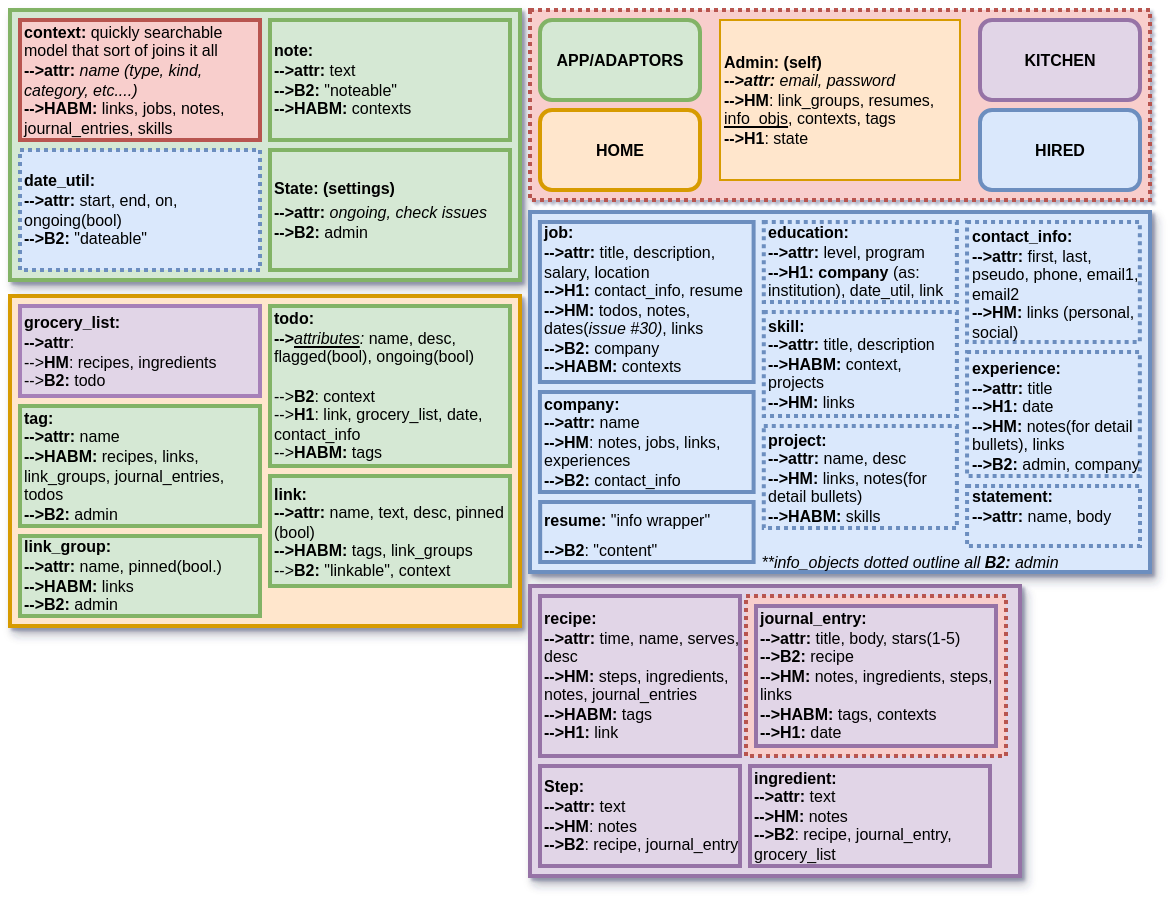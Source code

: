 <mxfile compressed="true" version="16.0.2" type="device"><diagram id="ImDymK1f7_B1jzTCU4_X" name="Page-1"><mxGraphModel dx="632" dy="487" grid="1" gridSize="5" guides="1" tooltips="1" connect="1" arrows="1" fold="1" page="1" pageScale="1" pageWidth="1100" pageHeight="850" math="0" shadow="1"><root><mxCell id="0"/><mxCell id="1" parent="0"/><mxCell id="bt28WQiRK-6ye6KYPw5y-67" value="" style="rounded=0;whiteSpace=wrap;html=1;shadow=1;glass=0;sketch=0;fontSize=7;strokeColor=#d79b00;strokeWidth=2;fillColor=#ffe6cc;container=0;" parent="1" vertex="1"><mxGeometry x="965" y="150" width="255" height="165" as="geometry"/></mxCell><mxCell id="2bVXGxjIuSOYn5E7sEBi-6" value="" style="group" vertex="1" connectable="0" parent="1"><mxGeometry x="970" y="155" width="245" height="155" as="geometry"/></mxCell><mxCell id="bt28WQiRK-6ye6KYPw5y-7" value="&lt;b&gt;link:&lt;/b&gt;&lt;br&gt;&lt;b&gt;--&amp;gt;&lt;/b&gt;&lt;b&gt;attr:&lt;/b&gt; name, text, desc, pinned (bool)&lt;br&gt;&lt;b&gt;--&amp;gt;HABM:&lt;/b&gt; tags, link_groups&lt;br&gt;--&amp;gt;&lt;b&gt;B2:&lt;/b&gt; &quot;linkable&quot;, context" style="rounded=0;whiteSpace=wrap;html=1;fontSize=8;align=left;fillColor=#d5e8d4;strokeColor=#82b366;rotation=0;container=0;strokeWidth=2;" parent="2bVXGxjIuSOYn5E7sEBi-6" vertex="1"><mxGeometry x="125" y="85" width="120" height="55" as="geometry"/></mxCell><mxCell id="bt28WQiRK-6ye6KYPw5y-10" value="&lt;b&gt;tag:&amp;nbsp;&lt;/b&gt;&lt;br&gt;&lt;b&gt;--&amp;gt;attr:&lt;/b&gt;&lt;i&gt;&amp;nbsp;&lt;/i&gt;name&lt;br&gt;&lt;b&gt;--&amp;gt;HABM:&lt;/b&gt;&amp;nbsp;recipes, links, link_groups, journal_entries, todos&lt;br&gt;&lt;b&gt;--&amp;gt;B2:&lt;/b&gt; admin" style="rounded=0;whiteSpace=wrap;html=1;fontSize=8;align=left;fillColor=#d5e8d4;strokeColor=#82b366;rotation=0;container=0;strokeWidth=2;" parent="2bVXGxjIuSOYn5E7sEBi-6" vertex="1"><mxGeometry y="50" width="120" height="60" as="geometry"/></mxCell><mxCell id="bt28WQiRK-6ye6KYPw5y-23" value="&lt;b&gt;grocery_list:&lt;/b&gt;&lt;br&gt;&lt;b&gt;--&amp;gt;attr&lt;/b&gt;:&lt;br&gt;--&amp;gt;&lt;b&gt;HM&lt;/b&gt;: recipes, ingredients&lt;br&gt;--&amp;gt;&lt;b&gt;B2: &lt;/b&gt;todo" style="rounded=0;whiteSpace=wrap;html=1;fontSize=8;align=left;fillColor=#e1d5e7;strokeColor=#A680B8;rotation=0;container=0;strokeWidth=2;" parent="2bVXGxjIuSOYn5E7sEBi-6" vertex="1"><mxGeometry width="120" height="45" as="geometry"/></mxCell><mxCell id="bt28WQiRK-6ye6KYPw5y-24" value="&lt;b&gt;todo:&lt;/b&gt;&lt;br&gt;&lt;b&gt;--&amp;gt;&lt;/b&gt;&lt;i&gt;&lt;u&gt;attributes&lt;/u&gt;: &lt;/i&gt;name, desc,&amp;nbsp; flagged(bool), ongoing(bool)&lt;br&gt;&lt;br&gt;--&amp;gt;&lt;b&gt;B2&lt;/b&gt;: context&lt;br&gt;--&amp;gt;&lt;b&gt;H1&lt;/b&gt;: link, grocery_list, date, contact_info&lt;br&gt;--&amp;gt;&lt;b&gt;HABM: &lt;/b&gt;tags" style="rounded=0;whiteSpace=wrap;html=1;fontSize=8;align=left;fillColor=#d5e8d4;strokeColor=#82b366;rotation=0;container=0;strokeWidth=2;" parent="2bVXGxjIuSOYn5E7sEBi-6" vertex="1"><mxGeometry x="125" width="120" height="80" as="geometry"/></mxCell><mxCell id="bXCQmQiE10ZwkFKLM6Ez-23" value="&lt;b&gt;link_group:&amp;nbsp;&lt;/b&gt;&lt;br&gt;&lt;b&gt;--&amp;gt;attr:&lt;/b&gt;&lt;i&gt;&amp;nbsp;&lt;/i&gt;name, pinned(bool.)&lt;br&gt;&lt;b&gt;--&amp;gt;HABM:&lt;/b&gt;&amp;nbsp;links&lt;br&gt;&lt;b&gt;--&amp;gt;B2: &lt;/b&gt;admin" style="rounded=0;whiteSpace=wrap;html=1;fontSize=8;align=left;fillColor=#d5e8d4;strokeColor=#82b366;rotation=0;container=0;strokeWidth=2;" parent="2bVXGxjIuSOYn5E7sEBi-6" vertex="1"><mxGeometry y="115" width="120" height="40" as="geometry"/></mxCell><mxCell id="2bVXGxjIuSOYn5E7sEBi-8" value="" style="group" vertex="1" connectable="0" parent="1"><mxGeometry x="965" y="7" width="255" height="135" as="geometry"/></mxCell><mxCell id="bt28WQiRK-6ye6KYPw5y-39" value="" style="rounded=0;whiteSpace=wrap;html=1;shadow=1;glass=0;sketch=0;fontSize=7;strokeColor=#82b366;strokeWidth=2;fillColor=#d5e8d4;" parent="2bVXGxjIuSOYn5E7sEBi-8" vertex="1"><mxGeometry width="255" height="135" as="geometry"/></mxCell><mxCell id="2bVXGxjIuSOYn5E7sEBi-7" value="" style="group" vertex="1" connectable="0" parent="2bVXGxjIuSOYn5E7sEBi-8"><mxGeometry x="5" y="5" width="245" height="125" as="geometry"/></mxCell><mxCell id="bt28WQiRK-6ye6KYPw5y-2" value="&lt;b&gt;State: (settings)&lt;br&gt;&lt;/b&gt;&lt;font size=&quot;1&quot;&gt;&lt;span style=&quot;font-size: 8px&quot;&gt;&lt;b&gt;--&amp;gt;attr:&lt;/b&gt;&lt;i&gt; ongoing, check issues&lt;/i&gt;&lt;/span&gt;&lt;/font&gt;&lt;br&gt;&lt;b&gt;--&amp;gt;&lt;/b&gt;&lt;b&gt;B2: &lt;/b&gt;admin&amp;nbsp;" style="rounded=0;whiteSpace=wrap;html=1;fontSize=8;align=left;fillColor=#d5e8d4;strokeColor=#82b366;rotation=0;container=0;strokeWidth=2;shadow=0;" parent="2bVXGxjIuSOYn5E7sEBi-7" vertex="1"><mxGeometry x="125" y="65" width="120" height="60" as="geometry"/></mxCell><mxCell id="bt28WQiRK-6ye6KYPw5y-8" value="&lt;b&gt;context: &lt;/b&gt;quickly searchable model that sort of joins it all&lt;br&gt;&lt;b&gt;--&amp;gt;attr:&lt;/b&gt;&lt;i&gt;&amp;nbsp;name (type, kind, category, etc....)&lt;/i&gt;&lt;br&gt;&lt;b&gt;--&amp;gt;HABM: &lt;/b&gt;links, jobs, notes, journal_entries, skills" style="rounded=0;whiteSpace=wrap;html=1;fontSize=8;align=left;fillColor=#f8cecc;strokeColor=#b85450;rotation=0;container=0;strokeWidth=2;" parent="2bVXGxjIuSOYn5E7sEBi-7" vertex="1"><mxGeometry width="120" height="60" as="geometry"/></mxCell><mxCell id="bt28WQiRK-6ye6KYPw5y-11" value="&lt;b&gt;note:&amp;nbsp;&lt;/b&gt;&lt;br&gt;&lt;b&gt;--&amp;gt;attr:&lt;/b&gt; text&lt;br&gt;&lt;b&gt;--&amp;gt;B2: &lt;/b&gt;&quot;noteable&quot;&lt;br&gt;&lt;b&gt;--&amp;gt;HABM: &lt;/b&gt;contexts" style="rounded=0;whiteSpace=wrap;html=1;fontSize=8;align=left;fillColor=#d5e8d4;strokeColor=#82b366;rotation=0;container=0;strokeWidth=2;shadow=0;" parent="2bVXGxjIuSOYn5E7sEBi-7" vertex="1"><mxGeometry x="125" width="120" height="60" as="geometry"/></mxCell><mxCell id="bt28WQiRK-6ye6KYPw5y-84" value="&lt;span style=&quot;font-size: 8px&quot;&gt;&lt;b&gt;date_util:&lt;/b&gt;&lt;br&gt;&lt;b&gt;--&amp;gt;attr: &lt;/b&gt;start, end, on, ongoing(bool)&lt;br&gt;&lt;b&gt;--&amp;gt;B2: &lt;/b&gt;&quot;dateable&quot;&lt;br&gt;&lt;/span&gt;" style="rounded=0;whiteSpace=wrap;html=1;shadow=0;glass=0;sketch=0;fontSize=7;strokeColor=#6c8ebf;strokeWidth=2;fillColor=#dae8fc;align=left;dashed=1;dashPattern=1 1;" parent="2bVXGxjIuSOYn5E7sEBi-7" vertex="1"><mxGeometry y="65" width="120" height="60" as="geometry"/></mxCell><mxCell id="2bVXGxjIuSOYn5E7sEBi-11" value="" style="group" vertex="1" connectable="0" parent="1"><mxGeometry x="1225" y="7" width="310" height="95" as="geometry"/></mxCell><mxCell id="bXCQmQiE10ZwkFKLM6Ez-20" value="" style="rounded=0;whiteSpace=wrap;html=1;shadow=0;glass=0;sketch=0;fontSize=8;strokeWidth=2;align=left;fillColor=#f8cecc;strokeColor=#b85450;dashed=1;dashPattern=1 1;" parent="2bVXGxjIuSOYn5E7sEBi-11" vertex="1"><mxGeometry width="310" height="95" as="geometry"/></mxCell><mxCell id="2bVXGxjIuSOYn5E7sEBi-10" value="" style="group" vertex="1" connectable="0" parent="2bVXGxjIuSOYn5E7sEBi-11"><mxGeometry x="5" y="5" width="300" height="85" as="geometry"/></mxCell><mxCell id="bt28WQiRK-6ye6KYPw5y-1" value="&lt;b&gt;Admin: (self)&lt;/b&gt;&lt;br&gt;&lt;b&gt;--&amp;gt;&lt;/b&gt;&lt;i&gt;&lt;b&gt;attr:&lt;/b&gt; email, password&lt;/i&gt;&lt;br&gt;&lt;b&gt;--&amp;gt;HM&lt;/b&gt;: link_groups, resumes, &lt;u&gt;info_objs&lt;/u&gt;, contexts, tags&lt;br&gt;&lt;b&gt;--&amp;gt;H1&lt;/b&gt;: state" style="rounded=0;whiteSpace=wrap;html=1;fontSize=8;align=left;fillColor=#ffe6cc;strokeColor=#d79b00;rotation=0;container=0;" parent="2bVXGxjIuSOYn5E7sEBi-10" vertex="1"><mxGeometry x="90" width="120" height="80" as="geometry"/></mxCell><mxCell id="2bVXGxjIuSOYn5E7sEBi-9" value="" style="group" vertex="1" connectable="0" parent="2bVXGxjIuSOYn5E7sEBi-10"><mxGeometry width="300" height="85" as="geometry"/></mxCell><mxCell id="bt28WQiRK-6ye6KYPw5y-46" value="&lt;b&gt;KITCHEN&lt;br&gt;&lt;/b&gt;" style="rounded=1;whiteSpace=wrap;html=1;fontSize=8;align=center;fillColor=#e1d5e7;strokeColor=#9673a6;rotation=0;container=0;strokeWidth=2;" parent="2bVXGxjIuSOYn5E7sEBi-9" vertex="1"><mxGeometry x="220" width="80" height="40" as="geometry"/></mxCell><mxCell id="bt28WQiRK-6ye6KYPw5y-47" value="&lt;b&gt;HIRED&lt;br&gt;&lt;/b&gt;" style="rounded=1;whiteSpace=wrap;html=1;fontSize=8;align=center;fillColor=#dae8fc;strokeColor=#6c8ebf;rotation=0;container=0;strokeWidth=2;" parent="2bVXGxjIuSOYn5E7sEBi-9" vertex="1"><mxGeometry x="220" y="45" width="80" height="40" as="geometry"/></mxCell><mxCell id="bt28WQiRK-6ye6KYPw5y-45" value="&lt;b&gt;APP/ADAPTORS&lt;br&gt;&lt;/b&gt;" style="rounded=1;whiteSpace=wrap;html=1;fontSize=8;align=center;fillColor=#d5e8d4;strokeColor=#82b366;rotation=0;container=0;strokeWidth=2;" parent="2bVXGxjIuSOYn5E7sEBi-9" vertex="1"><mxGeometry width="80" height="40" as="geometry"/></mxCell><mxCell id="bt28WQiRK-6ye6KYPw5y-66" value="&lt;b&gt;HOME&lt;br&gt;&lt;/b&gt;" style="rounded=1;whiteSpace=wrap;html=1;fontSize=8;align=center;fillColor=#ffe6cc;strokeColor=#d79b00;rotation=0;container=0;strokeWidth=2;" parent="2bVXGxjIuSOYn5E7sEBi-9" vertex="1"><mxGeometry y="45" width="80" height="40" as="geometry"/></mxCell><mxCell id="bt28WQiRK-6ye6KYPw5y-33" value="" style="rounded=0;whiteSpace=wrap;html=1;shadow=1;glass=0;sketch=0;fontSize=7;strokeColor=#9673a6;strokeWidth=2;fillColor=#e1d5e7;" parent="1" vertex="1"><mxGeometry x="1225" y="295" width="245" height="145" as="geometry"/></mxCell><mxCell id="bt28WQiRK-6ye6KYPw5y-17" value="&lt;b&gt;recipe:&lt;/b&gt;&lt;br&gt;&lt;b&gt;--&amp;gt;attr:&lt;/b&gt; time, name, serves, desc&lt;br&gt;&lt;b&gt;--&amp;gt;HM:&lt;/b&gt; steps, ingredients, notes, journal_entries&lt;br&gt;&lt;b&gt;--&amp;gt;HABM: &lt;/b&gt;tags&lt;br&gt;&lt;b&gt;--&amp;gt;H1:&lt;/b&gt;&amp;nbsp;link" style="rounded=0;whiteSpace=wrap;html=1;fontSize=8;align=left;fillColor=#e1d5e7;strokeColor=#9673a6;rotation=0;container=0;strokeWidth=2;" parent="1" vertex="1"><mxGeometry x="1230" y="300" width="100" height="80" as="geometry"/></mxCell><mxCell id="bt28WQiRK-6ye6KYPw5y-53" value="" style="rounded=0;whiteSpace=wrap;html=1;shadow=0;glass=0;sketch=0;fontSize=8;strokeWidth=2;align=left;fillColor=#f8cecc;strokeColor=#b85450;dashed=1;dashPattern=1 1;" parent="1" vertex="1"><mxGeometry x="1333" y="300" width="130" height="80" as="geometry"/></mxCell><mxCell id="bt28WQiRK-6ye6KYPw5y-20" value="&lt;b&gt;journal_entry:&amp;nbsp;&lt;/b&gt;&lt;br&gt;&lt;b&gt;--&amp;gt;&lt;/b&gt;&lt;b&gt;attr:&lt;/b&gt; title, body, stars(1-5)&lt;br&gt;&lt;b&gt;--&amp;gt;B2:&lt;/b&gt; recipe&lt;br&gt;&lt;b&gt;--&amp;gt;HM: &lt;/b&gt;notes, ingredients, steps, links&lt;br&gt;&lt;b&gt;--&amp;gt;&lt;/b&gt;&lt;b&gt;HABM: &lt;/b&gt;tags, contexts&lt;br&gt;&lt;b&gt;--&amp;gt;H1: &lt;/b&gt;date" style="rounded=0;whiteSpace=wrap;html=1;fontSize=8;align=left;fillColor=#e1d5e7;strokeColor=#9673a6;rotation=0;container=0;strokeWidth=2;" parent="1" vertex="1"><mxGeometry x="1338" y="305" width="120" height="70" as="geometry"/></mxCell><mxCell id="bt28WQiRK-6ye6KYPw5y-21" value="&lt;b&gt;ingredient:&lt;/b&gt;&lt;br&gt;&lt;b&gt;--&amp;gt;&lt;/b&gt;&lt;b&gt;attr:&lt;/b&gt; text&lt;br&gt;&lt;b&gt;--&amp;gt;HM: &lt;/b&gt;notes&lt;br&gt;&lt;b&gt;--&amp;gt;B2&lt;/b&gt;: recipe, journal_entry, grocery_list" style="rounded=0;whiteSpace=wrap;html=1;fontSize=8;align=left;fillColor=#e1d5e7;strokeColor=#9673a6;rotation=0;container=0;strokeWidth=2;" parent="1" vertex="1"><mxGeometry x="1335" y="385" width="120" height="50" as="geometry"/></mxCell><mxCell id="bt28WQiRK-6ye6KYPw5y-22" value="&lt;b&gt;Step:&lt;/b&gt;&lt;br&gt;&lt;b&gt;--&amp;gt;attr:&lt;/b&gt;&lt;i&gt;&amp;nbsp;&lt;/i&gt;text&lt;br&gt;&lt;b&gt;--&amp;gt;HM&lt;/b&gt;: notes&lt;br&gt;&lt;b&gt;--&amp;gt;B2&lt;/b&gt;: recipe, journal_entry" style="rounded=0;whiteSpace=wrap;html=1;fontSize=8;align=left;fillColor=#e1d5e7;strokeColor=#9673a6;rotation=0;container=0;strokeWidth=2;" parent="1" vertex="1"><mxGeometry x="1230" y="385" width="100" height="50" as="geometry"/></mxCell><mxCell id="bt28WQiRK-6ye6KYPw5y-43" value="" style="rounded=0;whiteSpace=wrap;html=1;shadow=1;glass=0;sketch=0;fontSize=7;strokeColor=#6c8ebf;strokeWidth=2;fillColor=#dae8fc;" parent="1" vertex="1"><mxGeometry x="1225" y="108" width="310" height="180" as="geometry"/></mxCell><mxCell id="2bVXGxjIuSOYn5E7sEBi-3" value="" style="group" vertex="1" connectable="0" parent="1"><mxGeometry x="1229.96" y="113" width="106.843" height="170" as="geometry"/></mxCell><mxCell id="bt28WQiRK-6ye6KYPw5y-25" value="&lt;b&gt;company:&lt;/b&gt;&lt;br&gt;&lt;b&gt;--&amp;gt;attr:&lt;/b&gt; name&lt;br&gt;&lt;b&gt;--&amp;gt;HM&lt;/b&gt;: notes, jobs, links, experiences&lt;br&gt;&lt;b&gt;--&amp;gt;B2: &lt;/b&gt;contact_info" style="rounded=0;whiteSpace=wrap;html=1;fontSize=8;align=left;fillColor=#dae8fc;strokeColor=#6c8ebf;rotation=0;container=0;strokeWidth=2;" parent="2bVXGxjIuSOYn5E7sEBi-3" vertex="1"><mxGeometry y="85" width="106.843" height="50" as="geometry"/></mxCell><mxCell id="bt28WQiRK-6ye6KYPw5y-87" value="&lt;span style=&quot;font-size: 8px&quot;&gt;&lt;b&gt;job:&lt;/b&gt;&lt;br&gt;&lt;b&gt;--&amp;gt;attr: &lt;/b&gt;title, description, salary, location&lt;br&gt;&lt;b&gt;--&amp;gt;H1: &lt;/b&gt;contact_info, resume&lt;br&gt;&lt;b&gt;--&amp;gt;HM: &lt;/b&gt;todos, notes, dates(&lt;i&gt;issue #30)&lt;/i&gt;, links&lt;br&gt;&lt;b&gt;--&amp;gt;B2:&lt;/b&gt;&amp;nbsp;company&lt;br&gt;&lt;b&gt;--&amp;gt;HABM: &lt;/b&gt;contexts&lt;br&gt;&lt;br&gt;&lt;/span&gt;" style="rounded=0;whiteSpace=wrap;html=1;shadow=0;glass=0;sketch=0;fontSize=7;strokeColor=#6c8ebf;strokeWidth=2;fillColor=#dae8fc;align=left;labelPosition=center;verticalLabelPosition=middle;verticalAlign=middle;spacingTop=7;" parent="2bVXGxjIuSOYn5E7sEBi-3" vertex="1"><mxGeometry width="106.843" height="80" as="geometry"/></mxCell><mxCell id="2bVXGxjIuSOYn5E7sEBi-1" value="&lt;b style=&quot;font-size: 8px&quot;&gt;resume:&amp;nbsp;&lt;/b&gt;&lt;span style=&quot;font-size: 8px&quot;&gt;&quot;info wrapper&quot;&lt;br&gt;&lt;/span&gt;&lt;b style=&quot;font-size: 8px&quot;&gt;--&amp;gt;B2&lt;/b&gt;&lt;span style=&quot;font-size: 8px&quot;&gt;: &quot;content&quot;&lt;/span&gt;" style="text;html=1;strokeColor=#6c8ebf;fillColor=#dae8fc;align=left;verticalAlign=middle;whiteSpace=wrap;rounded=0;strokeWidth=2;" vertex="1" parent="2bVXGxjIuSOYn5E7sEBi-3"><mxGeometry x="0.122" y="140" width="106.721" height="30" as="geometry"/></mxCell><mxCell id="bt28WQiRK-6ye6KYPw5y-73" value="&lt;font size=&quot;1&quot;&gt;&lt;span style=&quot;font-size: 8px&quot;&gt;&lt;b&gt;contact_info:&lt;/b&gt;&lt;br&gt;&lt;div&gt;&lt;b style=&quot;font-weight: bold&quot;&gt;--&amp;gt;&lt;/b&gt;&lt;b&gt;attr:&lt;/b&gt; first, last, pseudo, phone, email1, email2&lt;/div&gt;&lt;div&gt;&lt;b&gt;--&amp;gt;HM: &lt;/b&gt;links (personal, social)&lt;/div&gt;&lt;/span&gt;&lt;/font&gt;" style="rounded=0;whiteSpace=wrap;html=1;shadow=0;glass=0;sketch=0;fontSize=7;strokeColor=#6c8ebf;strokeWidth=2;fillColor=#dae8fc;align=left;dashed=1;dashPattern=1 1;" parent="1" vertex="1"><mxGeometry x="1443.525" y="113" width="86.393" height="60" as="geometry"/></mxCell><mxCell id="bt28WQiRK-6ye6KYPw5y-82" value="&lt;font size=&quot;1&quot;&gt;&lt;span style=&quot;font-size: 8px&quot;&gt;&lt;b&gt;experience:&lt;/b&gt;&lt;br&gt;&lt;div&gt;&lt;b style=&quot;font-weight: bold&quot;&gt;--&amp;gt;&lt;/b&gt;&lt;b&gt;attr:&lt;/b&gt;&amp;nbsp;title&lt;/div&gt;&lt;div&gt;&lt;b&gt;--&amp;gt;H1: &lt;/b&gt;date&lt;/div&gt;&lt;div&gt;&lt;b&gt;--&amp;gt;HM: &lt;/b&gt;notes(for detail bullets), links&lt;/div&gt;&lt;div&gt;&lt;b&gt;--&amp;gt;B2: &lt;/b&gt;admin, company&lt;/div&gt;&lt;/span&gt;&lt;/font&gt;" style="rounded=0;whiteSpace=wrap;html=1;shadow=0;glass=0;sketch=0;fontSize=7;strokeColor=#6c8ebf;strokeWidth=2;fillColor=#dae8fc;align=left;dashed=1;dashPattern=1 1;" parent="1" vertex="1"><mxGeometry x="1443.53" y="178" width="86.39" height="62" as="geometry"/></mxCell><mxCell id="bt28WQiRK-6ye6KYPw5y-83" value="&lt;span style=&quot;font-size: 8px&quot;&gt;&lt;b&gt;skill:&lt;/b&gt;&lt;br&gt;&lt;b&gt;--&amp;gt;attr: &lt;/b&gt;title, description&lt;br&gt;&lt;b&gt;--&amp;gt;HABM: &lt;/b&gt;context, projects&lt;br&gt;&lt;b&gt;--&amp;gt;HM: &lt;/b&gt;links&lt;br&gt;&lt;/span&gt;" style="rounded=0;whiteSpace=wrap;html=1;shadow=0;glass=0;sketch=0;fontSize=7;strokeColor=#6c8ebf;strokeWidth=2;fillColor=#dae8fc;align=left;dashed=1;dashPattern=1 1;" parent="1" vertex="1"><mxGeometry x="1341.89" y="158" width="96.56" height="52" as="geometry"/></mxCell><mxCell id="bt28WQiRK-6ye6KYPw5y-85" value="&lt;span style=&quot;font-size: 8px&quot;&gt;&lt;b&gt;project:&lt;br&gt;--&amp;gt;attr:&lt;/b&gt; name, desc&lt;br&gt;&lt;b&gt;--&amp;gt;HM: &lt;/b&gt;links, notes(&lt;/span&gt;&lt;span style=&quot;font-size: 8px&quot;&gt;for detail bullets&lt;/span&gt;&lt;span style=&quot;font-size: 8px&quot;&gt;)&lt;br&gt;&lt;b&gt;--&amp;gt;HABM: &lt;/b&gt;skills&lt;br&gt;&lt;/span&gt;" style="rounded=0;whiteSpace=wrap;html=1;shadow=0;glass=0;sketch=0;fontSize=7;strokeColor=#6c8ebf;strokeWidth=2;fillColor=#dae8fc;align=left;dashed=1;dashPattern=1 1;" parent="1" vertex="1"><mxGeometry x="1341.89" y="215" width="96.56" height="51" as="geometry"/></mxCell><mxCell id="bt28WQiRK-6ye6KYPw5y-91" value="&lt;span style=&quot;font-size: 8px&quot;&gt;&lt;b&gt;education:&lt;br&gt;--&amp;gt;attr: &lt;/b&gt;level, program&amp;nbsp;&lt;b&gt;&lt;br&gt;--&amp;gt;H1: company&lt;/b&gt; (as: institution),&lt;b&gt;&amp;nbsp;&lt;/b&gt;date_util, link&lt;/span&gt;&lt;span style=&quot;font-size: 8px&quot;&gt;&lt;br&gt;&lt;/span&gt;" style="rounded=0;whiteSpace=wrap;html=1;shadow=0;glass=0;sketch=0;fontSize=7;strokeColor=#6c8ebf;strokeWidth=2;fillColor=#dae8fc;align=left;dashed=1;dashPattern=1 1;" parent="1" vertex="1"><mxGeometry x="1341.885" y="113" width="96.557" height="40" as="geometry"/></mxCell><mxCell id="rQdxxhRuiaD-gHXUzfdX-4" value="&lt;span style=&quot;font-size: 8px&quot;&gt;&lt;b&gt;statement:&amp;nbsp;&lt;/b&gt;&lt;br&gt;&lt;b&gt;--&amp;gt;attr: &lt;/b&gt;name, body&lt;br&gt;&lt;br&gt;&lt;/span&gt;" style="rounded=0;whiteSpace=wrap;html=1;shadow=0;glass=0;sketch=0;fontSize=7;strokeColor=#6c8ebf;strokeWidth=2;fillColor=#dae8fc;align=left;dashed=1;dashPattern=1 1;" parent="1" vertex="1"><mxGeometry x="1443.53" y="245" width="86.47" height="30" as="geometry"/></mxCell><mxCell id="rQdxxhRuiaD-gHXUzfdX-1" value="&lt;i&gt;**info_objects dotted outline all &lt;b&gt;B2: &lt;/b&gt;admin&lt;/i&gt;" style="text;html=1;strokeColor=none;fillColor=none;align=center;verticalAlign=middle;whiteSpace=wrap;rounded=0;labelPosition=center;verticalLabelPosition=middle;fontSize=8;" parent="1" vertex="1"><mxGeometry x="1310" y="270" width="210" height="25" as="geometry"/></mxCell></root></mxGraphModel></diagram></mxfile>
